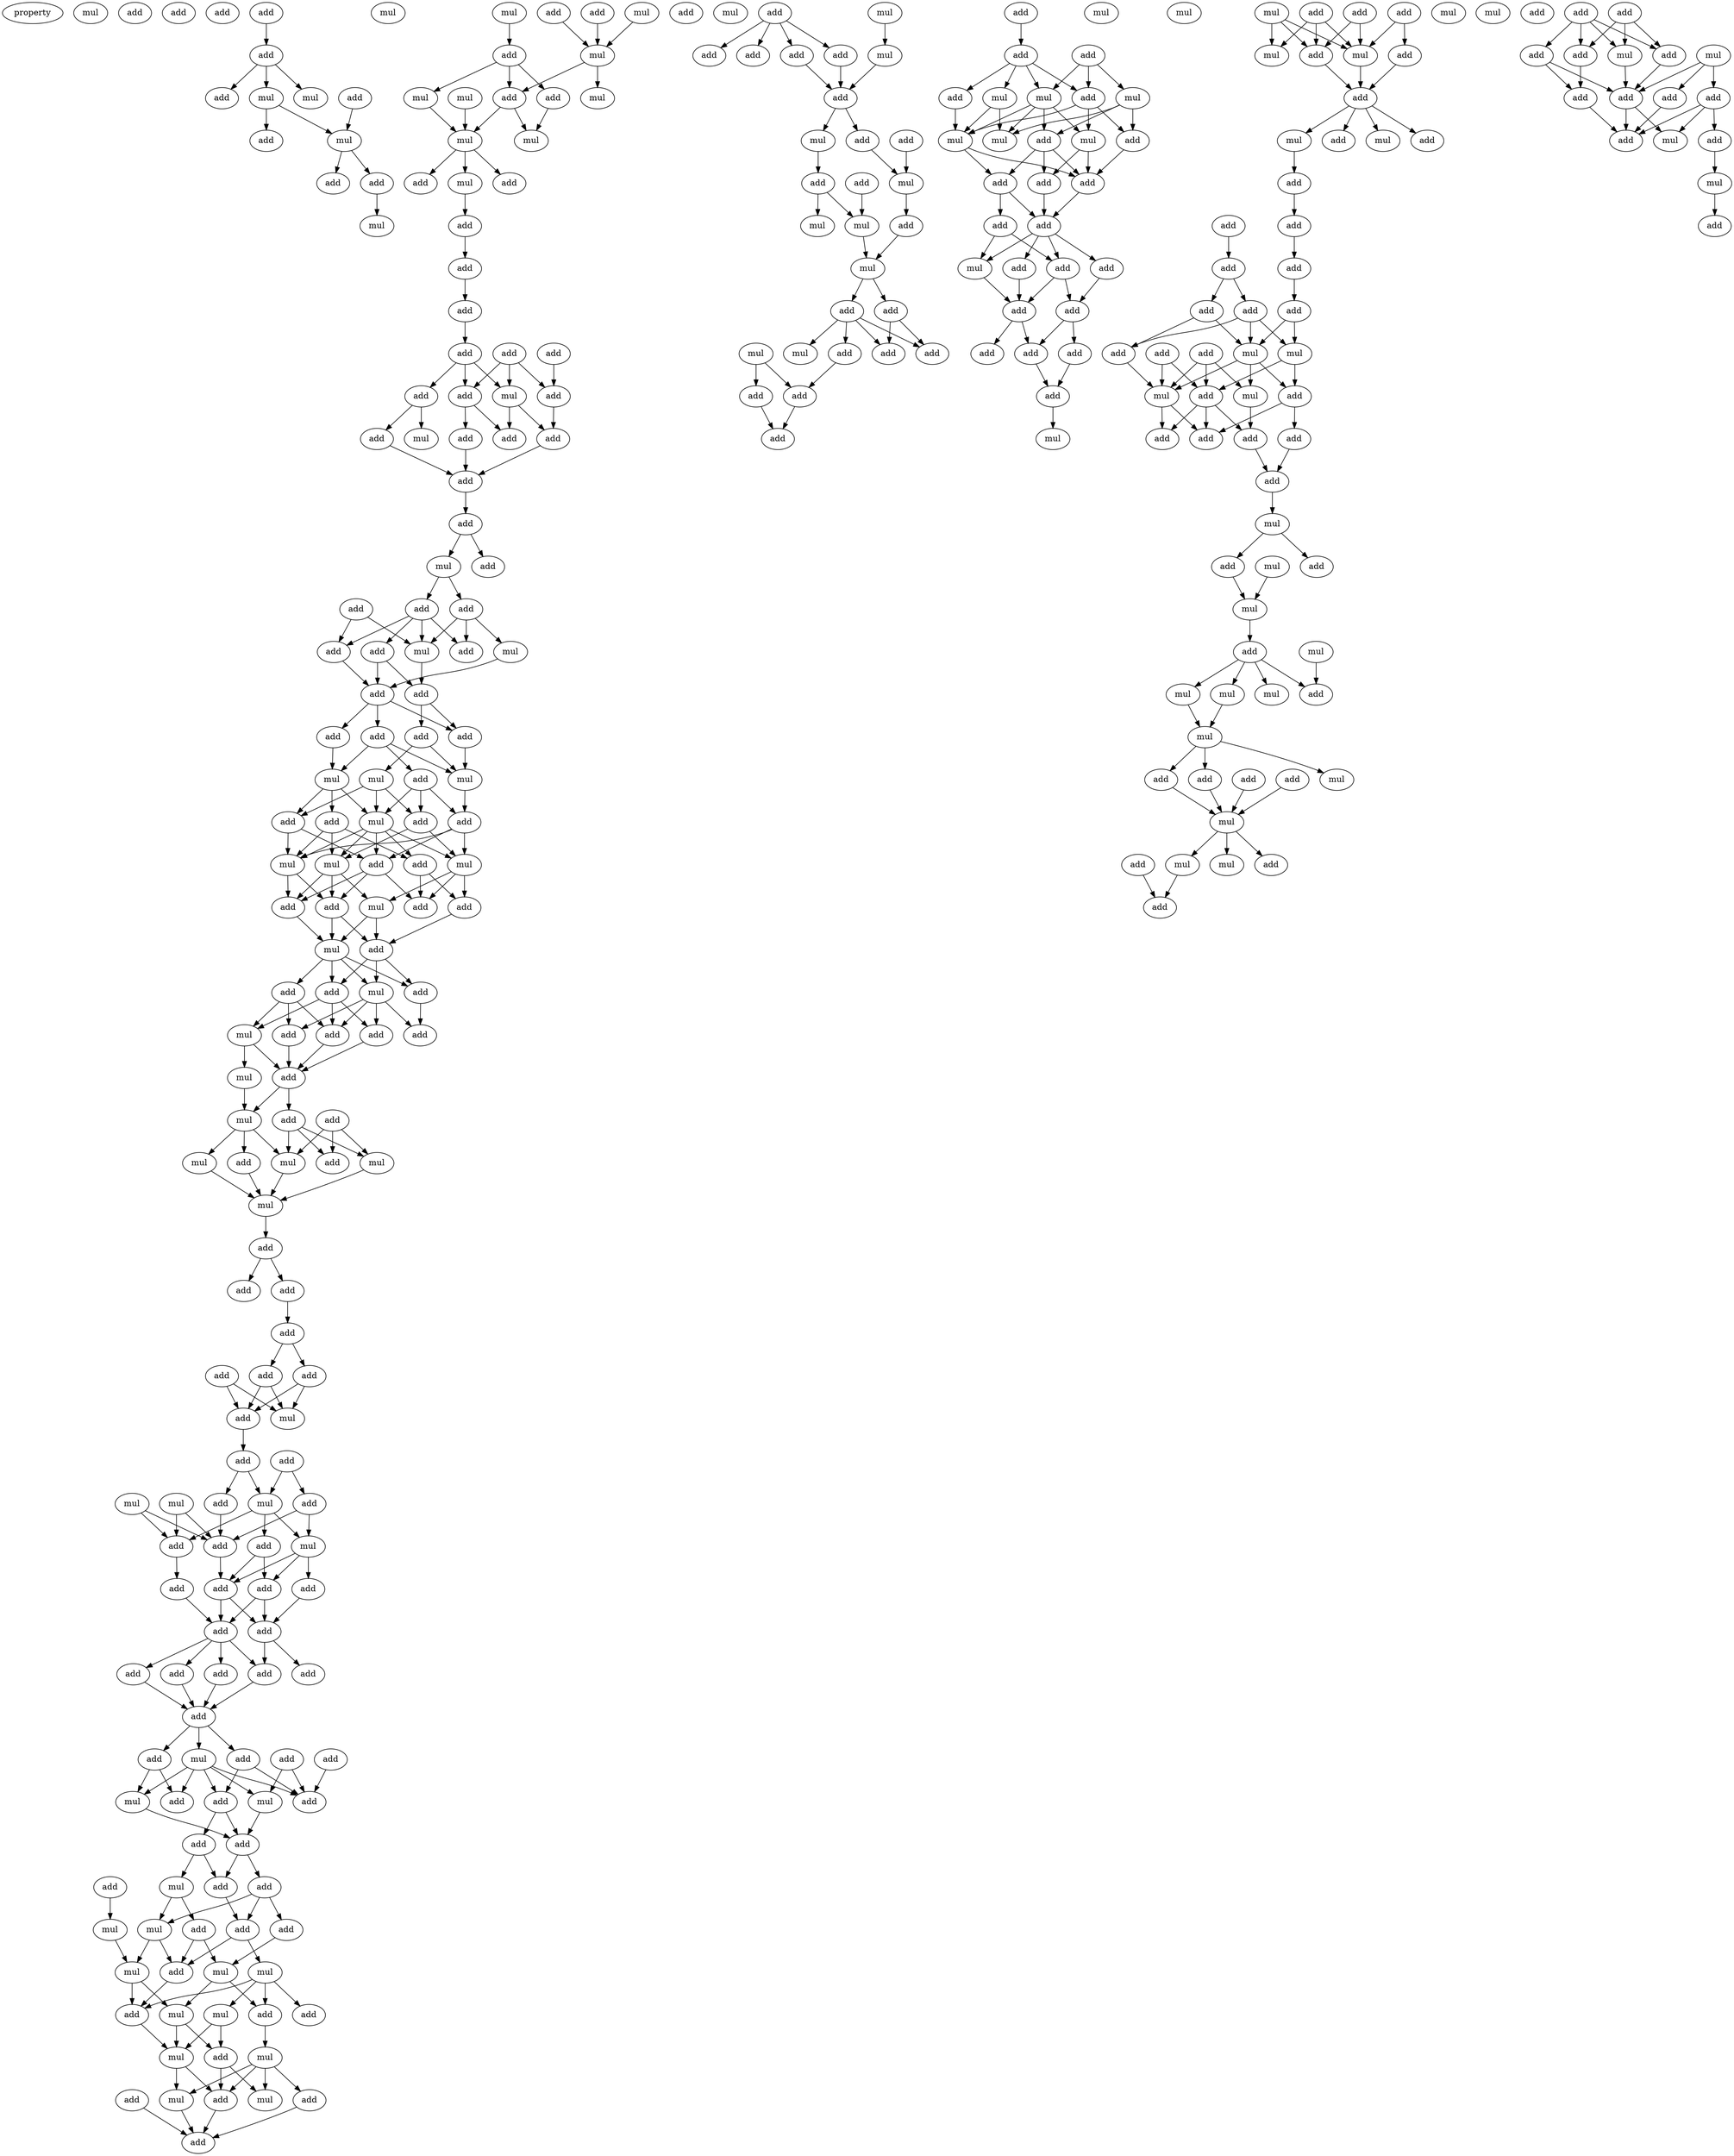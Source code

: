 digraph {
    node [fontcolor=black]
    property [mul=2,lf=1.2]
    0 [ label = mul ];
    1 [ label = add ];
    2 [ label = add ];
    3 [ label = add ];
    4 [ label = add ];
    5 [ label = add ];
    6 [ label = add ];
    7 [ label = mul ];
    8 [ label = mul ];
    9 [ label = add ];
    10 [ label = mul ];
    11 [ label = add ];
    12 [ label = mul ];
    13 [ label = add ];
    14 [ label = add ];
    15 [ label = mul ];
    16 [ label = mul ];
    17 [ label = mul ];
    18 [ label = add ];
    19 [ label = add ];
    20 [ label = add ];
    21 [ label = mul ];
    22 [ label = add ];
    23 [ label = mul ];
    24 [ label = mul ];
    25 [ label = mul ];
    26 [ label = add ];
    27 [ label = mul ];
    28 [ label = mul ];
    29 [ label = add ];
    30 [ label = mul ];
    31 [ label = add ];
    32 [ label = add ];
    33 [ label = add ];
    34 [ label = add ];
    35 [ label = add ];
    36 [ label = add ];
    37 [ label = add ];
    38 [ label = add ];
    39 [ label = add ];
    40 [ label = mul ];
    41 [ label = add ];
    42 [ label = add ];
    43 [ label = add ];
    44 [ label = add ];
    45 [ label = add ];
    46 [ label = add ];
    47 [ label = mul ];
    48 [ label = add ];
    49 [ label = add ];
    50 [ label = mul ];
    51 [ label = add ];
    52 [ label = add ];
    53 [ label = add ];
    54 [ label = add ];
    55 [ label = add ];
    56 [ label = mul ];
    57 [ label = add ];
    58 [ label = add ];
    59 [ label = mul ];
    60 [ label = add ];
    61 [ label = add ];
    62 [ label = add ];
    63 [ label = add ];
    64 [ label = add ];
    65 [ label = add ];
    66 [ label = mul ];
    67 [ label = mul ];
    68 [ label = add ];
    69 [ label = mul ];
    70 [ label = add ];
    71 [ label = add ];
    72 [ label = add ];
    73 [ label = add ];
    74 [ label = mul ];
    75 [ label = add ];
    76 [ label = add ];
    77 [ label = mul ];
    78 [ label = mul ];
    79 [ label = mul ];
    80 [ label = add ];
    81 [ label = add ];
    82 [ label = add ];
    83 [ label = mul ];
    84 [ label = add ];
    85 [ label = add ];
    86 [ label = mul ];
    87 [ label = add ];
    88 [ label = add ];
    89 [ label = add ];
    90 [ label = mul ];
    91 [ label = mul ];
    92 [ label = add ];
    93 [ label = add ];
    94 [ label = add ];
    95 [ label = add ];
    96 [ label = add ];
    97 [ label = mul ];
    98 [ label = add ];
    99 [ label = add ];
    100 [ label = mul ];
    101 [ label = mul ];
    102 [ label = mul ];
    103 [ label = add ];
    104 [ label = add ];
    105 [ label = mul ];
    106 [ label = mul ];
    107 [ label = add ];
    108 [ label = add ];
    109 [ label = add ];
    110 [ label = mul ];
    111 [ label = add ];
    112 [ label = add ];
    113 [ label = add ];
    114 [ label = add ];
    115 [ label = mul ];
    116 [ label = add ];
    117 [ label = add ];
    118 [ label = add ];
    119 [ label = mul ];
    120 [ label = mul ];
    121 [ label = add ];
    122 [ label = mul ];
    123 [ label = add ];
    124 [ label = add ];
    125 [ label = mul ];
    126 [ label = add ];
    127 [ label = add ];
    128 [ label = add ];
    129 [ label = add ];
    130 [ label = add ];
    131 [ label = add ];
    132 [ label = add ];
    133 [ label = add ];
    134 [ label = add ];
    135 [ label = add ];
    136 [ label = add ];
    137 [ label = add ];
    138 [ label = add ];
    139 [ label = add ];
    140 [ label = add ];
    141 [ label = mul ];
    142 [ label = add ];
    143 [ label = add ];
    144 [ label = add ];
    145 [ label = add ];
    146 [ label = mul ];
    147 [ label = add ];
    148 [ label = mul ];
    149 [ label = add ];
    150 [ label = add ];
    151 [ label = add ];
    152 [ label = add ];
    153 [ label = mul ];
    154 [ label = add ];
    155 [ label = add ];
    156 [ label = mul ];
    157 [ label = add ];
    158 [ label = mul ];
    159 [ label = add ];
    160 [ label = add ];
    161 [ label = mul ];
    162 [ label = mul ];
    163 [ label = mul ];
    164 [ label = add ];
    165 [ label = add ];
    166 [ label = mul ];
    167 [ label = add ];
    168 [ label = add ];
    169 [ label = mul ];
    170 [ label = mul ];
    171 [ label = add ];
    172 [ label = mul ];
    173 [ label = mul ];
    174 [ label = add ];
    175 [ label = add ];
    176 [ label = add ];
    177 [ label = mul ];
    178 [ label = add ];
    179 [ label = add ];
    180 [ label = mul ];
    181 [ label = add ];
    182 [ label = mul ];
    183 [ label = add ];
    184 [ label = add ];
    185 [ label = add ];
    186 [ label = add ];
    187 [ label = mul ];
    188 [ label = add ];
    189 [ label = add ];
    190 [ label = mul ];
    191 [ label = add ];
    192 [ label = add ];
    193 [ label = add ];
    194 [ label = mul ];
    195 [ label = mul ];
    196 [ label = mul ];
    197 [ label = add ];
    198 [ label = add ];
    199 [ label = add ];
    200 [ label = add ];
    201 [ label = mul ];
    202 [ label = mul ];
    203 [ label = add ];
    204 [ label = add ];
    205 [ label = add ];
    206 [ label = add ];
    207 [ label = mul ];
    208 [ label = add ];
    209 [ label = add ];
    210 [ label = add ];
    211 [ label = mul ];
    212 [ label = mul ];
    213 [ label = add ];
    214 [ label = add ];
    215 [ label = mul ];
    216 [ label = mul ];
    217 [ label = add ];
    218 [ label = mul ];
    219 [ label = mul ];
    220 [ label = add ];
    221 [ label = add ];
    222 [ label = add ];
    223 [ label = add ];
    224 [ label = add ];
    225 [ label = add ];
    226 [ label = add ];
    227 [ label = mul ];
    228 [ label = add ];
    229 [ label = add ];
    230 [ label = add ];
    231 [ label = add ];
    232 [ label = add ];
    233 [ label = add ];
    234 [ label = add ];
    235 [ label = mul ];
    236 [ label = add ];
    237 [ label = mul ];
    238 [ label = add ];
    239 [ label = add ];
    240 [ label = mul ];
    241 [ label = add ];
    242 [ label = mul ];
    243 [ label = mul ];
    244 [ label = add ];
    245 [ label = add ];
    246 [ label = add ];
    247 [ label = mul ];
    248 [ label = add ];
    249 [ label = mul ];
    250 [ label = mul ];
    251 [ label = add ];
    252 [ label = add ];
    253 [ label = add ];
    254 [ label = add ];
    255 [ label = add ];
    256 [ label = mul ];
    257 [ label = add ];
    258 [ label = add ];
    259 [ label = add ];
    260 [ label = add ];
    261 [ label = add ];
    262 [ label = add ];
    263 [ label = mul ];
    264 [ label = mul ];
    265 [ label = add ];
    266 [ label = mul ];
    267 [ label = add ];
    268 [ label = add ];
    269 [ label = mul ];
    270 [ label = add ];
    271 [ label = add ];
    272 [ label = add ];
    273 [ label = add ];
    274 [ label = add ];
    275 [ label = mul ];
    276 [ label = add ];
    277 [ label = mul ];
    278 [ label = add ];
    279 [ label = mul ];
    280 [ label = add ];
    281 [ label = mul ];
    282 [ label = mul ];
    283 [ label = mul ];
    284 [ label = add ];
    285 [ label = mul ];
    286 [ label = mul ];
    287 [ label = add ];
    288 [ label = mul ];
    289 [ label = add ];
    290 [ label = add ];
    291 [ label = add ];
    292 [ label = mul ];
    293 [ label = add ];
    294 [ label = mul ];
    295 [ label = mul ];
    296 [ label = add ];
    297 [ label = add ];
    298 [ label = add ];
    299 [ label = add ];
    300 [ label = add ];
    301 [ label = add ];
    302 [ label = mul ];
    303 [ label = add ];
    304 [ label = add ];
    305 [ label = mul ];
    306 [ label = add ];
    307 [ label = add ];
    308 [ label = add ];
    309 [ label = add ];
    310 [ label = add ];
    311 [ label = mul ];
    312 [ label = add ];
    313 [ label = mul ];
    314 [ label = add ];
    4 -> 5 [ name = 0 ];
    5 -> 6 [ name = 1 ];
    5 -> 8 [ name = 2 ];
    5 -> 10 [ name = 3 ];
    8 -> 11 [ name = 4 ];
    8 -> 12 [ name = 5 ];
    9 -> 12 [ name = 6 ];
    12 -> 13 [ name = 7 ];
    12 -> 14 [ name = 8 ];
    14 -> 15 [ name = 9 ];
    16 -> 20 [ name = 10 ];
    17 -> 21 [ name = 11 ];
    18 -> 21 [ name = 12 ];
    19 -> 21 [ name = 13 ];
    20 -> 22 [ name = 14 ];
    20 -> 23 [ name = 15 ];
    20 -> 26 [ name = 16 ];
    21 -> 22 [ name = 17 ];
    21 -> 24 [ name = 18 ];
    22 -> 27 [ name = 19 ];
    22 -> 28 [ name = 20 ];
    23 -> 27 [ name = 21 ];
    25 -> 27 [ name = 22 ];
    26 -> 28 [ name = 23 ];
    27 -> 29 [ name = 24 ];
    27 -> 30 [ name = 25 ];
    27 -> 31 [ name = 26 ];
    30 -> 32 [ name = 27 ];
    32 -> 33 [ name = 28 ];
    33 -> 34 [ name = 29 ];
    34 -> 37 [ name = 30 ];
    36 -> 40 [ name = 31 ];
    36 -> 41 [ name = 32 ];
    36 -> 42 [ name = 33 ];
    37 -> 39 [ name = 34 ];
    37 -> 40 [ name = 35 ];
    37 -> 42 [ name = 36 ];
    38 -> 41 [ name = 37 ];
    39 -> 43 [ name = 38 ];
    39 -> 47 [ name = 39 ];
    40 -> 44 [ name = 40 ];
    40 -> 46 [ name = 41 ];
    41 -> 46 [ name = 42 ];
    42 -> 44 [ name = 43 ];
    42 -> 45 [ name = 44 ];
    43 -> 48 [ name = 45 ];
    45 -> 48 [ name = 46 ];
    46 -> 48 [ name = 47 ];
    48 -> 49 [ name = 48 ];
    49 -> 50 [ name = 49 ];
    49 -> 51 [ name = 50 ];
    50 -> 52 [ name = 51 ];
    50 -> 54 [ name = 52 ];
    52 -> 55 [ name = 53 ];
    52 -> 56 [ name = 54 ];
    52 -> 57 [ name = 55 ];
    52 -> 58 [ name = 56 ];
    53 -> 55 [ name = 57 ];
    53 -> 56 [ name = 58 ];
    54 -> 56 [ name = 59 ];
    54 -> 57 [ name = 60 ];
    54 -> 59 [ name = 61 ];
    55 -> 61 [ name = 62 ];
    56 -> 60 [ name = 63 ];
    58 -> 60 [ name = 64 ];
    58 -> 61 [ name = 65 ];
    59 -> 61 [ name = 66 ];
    60 -> 62 [ name = 67 ];
    60 -> 65 [ name = 68 ];
    61 -> 62 [ name = 69 ];
    61 -> 63 [ name = 70 ];
    61 -> 64 [ name = 71 ];
    62 -> 66 [ name = 72 ];
    63 -> 67 [ name = 73 ];
    64 -> 66 [ name = 74 ];
    64 -> 67 [ name = 75 ];
    64 -> 68 [ name = 76 ];
    65 -> 66 [ name = 77 ];
    65 -> 69 [ name = 78 ];
    66 -> 73 [ name = 79 ];
    67 -> 71 [ name = 80 ];
    67 -> 72 [ name = 81 ];
    67 -> 74 [ name = 82 ];
    68 -> 70 [ name = 83 ];
    68 -> 73 [ name = 84 ];
    68 -> 74 [ name = 85 ];
    69 -> 70 [ name = 86 ];
    69 -> 71 [ name = 87 ];
    69 -> 74 [ name = 88 ];
    70 -> 77 [ name = 89 ];
    70 -> 79 [ name = 90 ];
    71 -> 75 [ name = 91 ];
    71 -> 78 [ name = 92 ];
    72 -> 76 [ name = 93 ];
    72 -> 78 [ name = 94 ];
    72 -> 79 [ name = 95 ];
    73 -> 75 [ name = 96 ];
    73 -> 77 [ name = 97 ];
    73 -> 78 [ name = 98 ];
    74 -> 75 [ name = 99 ];
    74 -> 76 [ name = 100 ];
    74 -> 77 [ name = 101 ];
    74 -> 78 [ name = 102 ];
    74 -> 79 [ name = 103 ];
    75 -> 80 [ name = 104 ];
    75 -> 81 [ name = 105 ];
    75 -> 84 [ name = 106 ];
    76 -> 82 [ name = 107 ];
    76 -> 84 [ name = 108 ];
    77 -> 82 [ name = 109 ];
    77 -> 83 [ name = 110 ];
    77 -> 84 [ name = 111 ];
    78 -> 80 [ name = 112 ];
    78 -> 81 [ name = 113 ];
    79 -> 80 [ name = 114 ];
    79 -> 81 [ name = 115 ];
    79 -> 83 [ name = 116 ];
    80 -> 85 [ name = 117 ];
    80 -> 86 [ name = 118 ];
    81 -> 86 [ name = 119 ];
    82 -> 85 [ name = 120 ];
    83 -> 85 [ name = 121 ];
    83 -> 86 [ name = 122 ];
    85 -> 87 [ name = 123 ];
    85 -> 89 [ name = 124 ];
    85 -> 90 [ name = 125 ];
    86 -> 87 [ name = 126 ];
    86 -> 88 [ name = 127 ];
    86 -> 89 [ name = 128 ];
    86 -> 90 [ name = 129 ];
    87 -> 91 [ name = 130 ];
    87 -> 93 [ name = 131 ];
    87 -> 95 [ name = 132 ];
    88 -> 91 [ name = 133 ];
    88 -> 92 [ name = 134 ];
    88 -> 95 [ name = 135 ];
    89 -> 94 [ name = 136 ];
    90 -> 92 [ name = 137 ];
    90 -> 93 [ name = 138 ];
    90 -> 94 [ name = 139 ];
    90 -> 95 [ name = 140 ];
    91 -> 96 [ name = 141 ];
    91 -> 97 [ name = 142 ];
    92 -> 96 [ name = 143 ];
    93 -> 96 [ name = 144 ];
    95 -> 96 [ name = 145 ];
    96 -> 98 [ name = 146 ];
    96 -> 100 [ name = 147 ];
    97 -> 100 [ name = 148 ];
    98 -> 102 [ name = 149 ];
    98 -> 104 [ name = 150 ];
    98 -> 105 [ name = 151 ];
    99 -> 102 [ name = 152 ];
    99 -> 104 [ name = 153 ];
    99 -> 105 [ name = 154 ];
    100 -> 101 [ name = 155 ];
    100 -> 103 [ name = 156 ];
    100 -> 105 [ name = 157 ];
    101 -> 106 [ name = 158 ];
    102 -> 106 [ name = 159 ];
    103 -> 106 [ name = 160 ];
    105 -> 106 [ name = 161 ];
    106 -> 107 [ name = 162 ];
    107 -> 108 [ name = 163 ];
    107 -> 109 [ name = 164 ];
    109 -> 111 [ name = 165 ];
    111 -> 112 [ name = 166 ];
    111 -> 113 [ name = 167 ];
    112 -> 115 [ name = 168 ];
    112 -> 116 [ name = 169 ];
    113 -> 115 [ name = 170 ];
    113 -> 116 [ name = 171 ];
    114 -> 115 [ name = 172 ];
    114 -> 116 [ name = 173 ];
    116 -> 118 [ name = 174 ];
    117 -> 121 [ name = 175 ];
    117 -> 122 [ name = 176 ];
    118 -> 122 [ name = 177 ];
    118 -> 123 [ name = 178 ];
    119 -> 126 [ name = 179 ];
    119 -> 127 [ name = 180 ];
    120 -> 126 [ name = 181 ];
    120 -> 127 [ name = 182 ];
    121 -> 125 [ name = 183 ];
    121 -> 127 [ name = 184 ];
    122 -> 124 [ name = 185 ];
    122 -> 125 [ name = 186 ];
    122 -> 126 [ name = 187 ];
    123 -> 127 [ name = 188 ];
    124 -> 128 [ name = 189 ];
    124 -> 129 [ name = 190 ];
    125 -> 128 [ name = 191 ];
    125 -> 129 [ name = 192 ];
    125 -> 130 [ name = 193 ];
    126 -> 131 [ name = 194 ];
    127 -> 129 [ name = 195 ];
    128 -> 132 [ name = 196 ];
    128 -> 133 [ name = 197 ];
    129 -> 132 [ name = 198 ];
    129 -> 133 [ name = 199 ];
    130 -> 132 [ name = 200 ];
    131 -> 133 [ name = 201 ];
    132 -> 135 [ name = 202 ];
    132 -> 137 [ name = 203 ];
    133 -> 134 [ name = 204 ];
    133 -> 136 [ name = 205 ];
    133 -> 137 [ name = 206 ];
    133 -> 138 [ name = 207 ];
    134 -> 139 [ name = 208 ];
    136 -> 139 [ name = 209 ];
    137 -> 139 [ name = 210 ];
    138 -> 139 [ name = 211 ];
    139 -> 140 [ name = 212 ];
    139 -> 141 [ name = 213 ];
    139 -> 143 [ name = 214 ];
    140 -> 146 [ name = 215 ];
    140 -> 149 [ name = 216 ];
    141 -> 145 [ name = 217 ];
    141 -> 146 [ name = 218 ];
    141 -> 147 [ name = 219 ];
    141 -> 148 [ name = 220 ];
    141 -> 149 [ name = 221 ];
    142 -> 147 [ name = 222 ];
    142 -> 148 [ name = 223 ];
    143 -> 145 [ name = 224 ];
    143 -> 147 [ name = 225 ];
    144 -> 147 [ name = 226 ];
    145 -> 150 [ name = 227 ];
    145 -> 151 [ name = 228 ];
    146 -> 150 [ name = 229 ];
    148 -> 150 [ name = 230 ];
    150 -> 154 [ name = 231 ];
    150 -> 155 [ name = 232 ];
    151 -> 153 [ name = 233 ];
    151 -> 154 [ name = 234 ];
    152 -> 156 [ name = 235 ];
    153 -> 158 [ name = 236 ];
    153 -> 160 [ name = 237 ];
    154 -> 159 [ name = 238 ];
    155 -> 157 [ name = 239 ];
    155 -> 158 [ name = 240 ];
    155 -> 159 [ name = 241 ];
    156 -> 163 [ name = 242 ];
    157 -> 161 [ name = 243 ];
    158 -> 163 [ name = 244 ];
    158 -> 164 [ name = 245 ];
    159 -> 162 [ name = 246 ];
    159 -> 164 [ name = 247 ];
    160 -> 161 [ name = 248 ];
    160 -> 164 [ name = 249 ];
    161 -> 165 [ name = 250 ];
    161 -> 169 [ name = 251 ];
    162 -> 165 [ name = 252 ];
    162 -> 166 [ name = 253 ];
    162 -> 167 [ name = 254 ];
    162 -> 168 [ name = 255 ];
    163 -> 168 [ name = 256 ];
    163 -> 169 [ name = 257 ];
    164 -> 168 [ name = 258 ];
    165 -> 170 [ name = 259 ];
    166 -> 171 [ name = 260 ];
    166 -> 172 [ name = 261 ];
    168 -> 172 [ name = 262 ];
    169 -> 171 [ name = 263 ];
    169 -> 172 [ name = 264 ];
    170 -> 173 [ name = 265 ];
    170 -> 174 [ name = 266 ];
    170 -> 175 [ name = 267 ];
    170 -> 177 [ name = 268 ];
    171 -> 175 [ name = 269 ];
    171 -> 177 [ name = 270 ];
    172 -> 173 [ name = 271 ];
    172 -> 175 [ name = 272 ];
    173 -> 178 [ name = 273 ];
    174 -> 178 [ name = 274 ];
    175 -> 178 [ name = 275 ];
    176 -> 178 [ name = 276 ];
    179 -> 181 [ name = 277 ];
    179 -> 183 [ name = 278 ];
    179 -> 184 [ name = 279 ];
    179 -> 185 [ name = 280 ];
    180 -> 182 [ name = 281 ];
    181 -> 186 [ name = 282 ];
    182 -> 186 [ name = 283 ];
    184 -> 186 [ name = 284 ];
    186 -> 187 [ name = 285 ];
    186 -> 189 [ name = 286 ];
    187 -> 192 [ name = 287 ];
    188 -> 190 [ name = 288 ];
    189 -> 190 [ name = 289 ];
    190 -> 193 [ name = 290 ];
    191 -> 195 [ name = 291 ];
    192 -> 194 [ name = 292 ];
    192 -> 195 [ name = 293 ];
    193 -> 196 [ name = 294 ];
    195 -> 196 [ name = 295 ];
    196 -> 197 [ name = 296 ];
    196 -> 198 [ name = 297 ];
    197 -> 199 [ name = 298 ];
    197 -> 200 [ name = 299 ];
    197 -> 201 [ name = 300 ];
    197 -> 203 [ name = 301 ];
    198 -> 200 [ name = 302 ];
    198 -> 203 [ name = 303 ];
    199 -> 205 [ name = 304 ];
    202 -> 204 [ name = 305 ];
    202 -> 205 [ name = 306 ];
    204 -> 208 [ name = 307 ];
    205 -> 208 [ name = 308 ];
    206 -> 209 [ name = 309 ];
    209 -> 212 [ name = 310 ];
    209 -> 213 [ name = 311 ];
    209 -> 214 [ name = 312 ];
    209 -> 215 [ name = 313 ];
    210 -> 211 [ name = 314 ];
    210 -> 212 [ name = 315 ];
    210 -> 213 [ name = 316 ];
    211 -> 217 [ name = 317 ];
    211 -> 219 [ name = 318 ];
    211 -> 220 [ name = 319 ];
    212 -> 216 [ name = 320 ];
    212 -> 218 [ name = 321 ];
    212 -> 219 [ name = 322 ];
    212 -> 220 [ name = 323 ];
    213 -> 216 [ name = 324 ];
    213 -> 217 [ name = 325 ];
    213 -> 218 [ name = 326 ];
    214 -> 216 [ name = 327 ];
    215 -> 216 [ name = 328 ];
    215 -> 219 [ name = 329 ];
    216 -> 222 [ name = 330 ];
    216 -> 223 [ name = 331 ];
    217 -> 222 [ name = 332 ];
    218 -> 221 [ name = 333 ];
    218 -> 222 [ name = 334 ];
    220 -> 221 [ name = 335 ];
    220 -> 222 [ name = 336 ];
    220 -> 223 [ name = 337 ];
    221 -> 225 [ name = 338 ];
    222 -> 225 [ name = 339 ];
    223 -> 224 [ name = 340 ];
    223 -> 225 [ name = 341 ];
    224 -> 227 [ name = 342 ];
    224 -> 228 [ name = 343 ];
    225 -> 226 [ name = 344 ];
    225 -> 227 [ name = 345 ];
    225 -> 228 [ name = 346 ];
    225 -> 229 [ name = 347 ];
    226 -> 230 [ name = 348 ];
    227 -> 230 [ name = 349 ];
    228 -> 230 [ name = 350 ];
    228 -> 231 [ name = 351 ];
    229 -> 231 [ name = 352 ];
    230 -> 233 [ name = 353 ];
    230 -> 234 [ name = 354 ];
    231 -> 232 [ name = 355 ];
    231 -> 234 [ name = 356 ];
    232 -> 236 [ name = 357 ];
    234 -> 236 [ name = 358 ];
    236 -> 240 [ name = 359 ];
    237 -> 242 [ name = 360 ];
    237 -> 243 [ name = 361 ];
    237 -> 244 [ name = 362 ];
    238 -> 243 [ name = 363 ];
    238 -> 245 [ name = 364 ];
    239 -> 243 [ name = 365 ];
    239 -> 244 [ name = 366 ];
    241 -> 242 [ name = 367 ];
    241 -> 243 [ name = 368 ];
    241 -> 244 [ name = 369 ];
    243 -> 246 [ name = 370 ];
    244 -> 246 [ name = 371 ];
    245 -> 246 [ name = 372 ];
    246 -> 247 [ name = 373 ];
    246 -> 248 [ name = 374 ];
    246 -> 250 [ name = 375 ];
    246 -> 251 [ name = 376 ];
    247 -> 252 [ name = 377 ];
    252 -> 253 [ name = 378 ];
    253 -> 257 [ name = 379 ];
    254 -> 255 [ name = 380 ];
    255 -> 259 [ name = 381 ];
    255 -> 260 [ name = 382 ];
    257 -> 258 [ name = 383 ];
    258 -> 263 [ name = 384 ];
    258 -> 264 [ name = 385 ];
    259 -> 261 [ name = 386 ];
    259 -> 264 [ name = 387 ];
    260 -> 261 [ name = 388 ];
    260 -> 263 [ name = 389 ];
    260 -> 264 [ name = 390 ];
    261 -> 266 [ name = 391 ];
    262 -> 266 [ name = 392 ];
    262 -> 267 [ name = 393 ];
    263 -> 267 [ name = 394 ];
    263 -> 268 [ name = 395 ];
    264 -> 266 [ name = 396 ];
    264 -> 268 [ name = 397 ];
    264 -> 269 [ name = 398 ];
    265 -> 266 [ name = 399 ];
    265 -> 267 [ name = 400 ];
    265 -> 269 [ name = 401 ];
    266 -> 270 [ name = 402 ];
    266 -> 271 [ name = 403 ];
    267 -> 270 [ name = 404 ];
    267 -> 271 [ name = 405 ];
    267 -> 272 [ name = 406 ];
    268 -> 270 [ name = 407 ];
    268 -> 273 [ name = 408 ];
    269 -> 272 [ name = 409 ];
    272 -> 274 [ name = 410 ];
    273 -> 274 [ name = 411 ];
    274 -> 275 [ name = 412 ];
    275 -> 276 [ name = 413 ];
    275 -> 278 [ name = 414 ];
    276 -> 279 [ name = 415 ];
    277 -> 279 [ name = 416 ];
    279 -> 280 [ name = 417 ];
    280 -> 282 [ name = 418 ];
    280 -> 283 [ name = 419 ];
    280 -> 284 [ name = 420 ];
    280 -> 285 [ name = 421 ];
    281 -> 284 [ name = 422 ];
    282 -> 286 [ name = 423 ];
    285 -> 286 [ name = 424 ];
    286 -> 287 [ name = 425 ];
    286 -> 288 [ name = 426 ];
    286 -> 291 [ name = 427 ];
    287 -> 292 [ name = 428 ];
    289 -> 292 [ name = 429 ];
    290 -> 292 [ name = 430 ];
    291 -> 292 [ name = 431 ];
    292 -> 294 [ name = 432 ];
    292 -> 295 [ name = 433 ];
    292 -> 296 [ name = 434 ];
    293 -> 297 [ name = 435 ];
    294 -> 297 [ name = 436 ];
    299 -> 301 [ name = 437 ];
    299 -> 302 [ name = 438 ];
    299 -> 304 [ name = 439 ];
    300 -> 301 [ name = 440 ];
    300 -> 302 [ name = 441 ];
    300 -> 303 [ name = 442 ];
    300 -> 304 [ name = 443 ];
    301 -> 308 [ name = 444 ];
    302 -> 306 [ name = 445 ];
    303 -> 306 [ name = 446 ];
    303 -> 308 [ name = 447 ];
    304 -> 306 [ name = 448 ];
    305 -> 306 [ name = 449 ];
    305 -> 307 [ name = 450 ];
    305 -> 309 [ name = 451 ];
    306 -> 311 [ name = 452 ];
    306 -> 312 [ name = 453 ];
    307 -> 310 [ name = 454 ];
    307 -> 311 [ name = 455 ];
    307 -> 312 [ name = 456 ];
    308 -> 312 [ name = 457 ];
    309 -> 312 [ name = 458 ];
    310 -> 313 [ name = 459 ];
    313 -> 314 [ name = 460 ];
}
